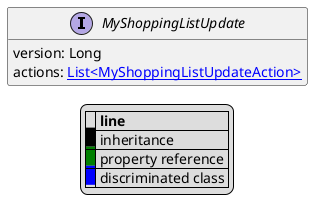 @startuml

hide empty fields
hide empty methods
legend
|= |= line |
|<back:black>   </back>| inheritance |
|<back:green>   </back>| property reference |
|<back:blue>   </back>| discriminated class |
endlegend
interface MyShoppingListUpdate [[MyShoppingListUpdate.svg]]  {
    version: Long
    actions: [[MyShoppingListUpdateAction.svg List<MyShoppingListUpdateAction>]]
}






@enduml
